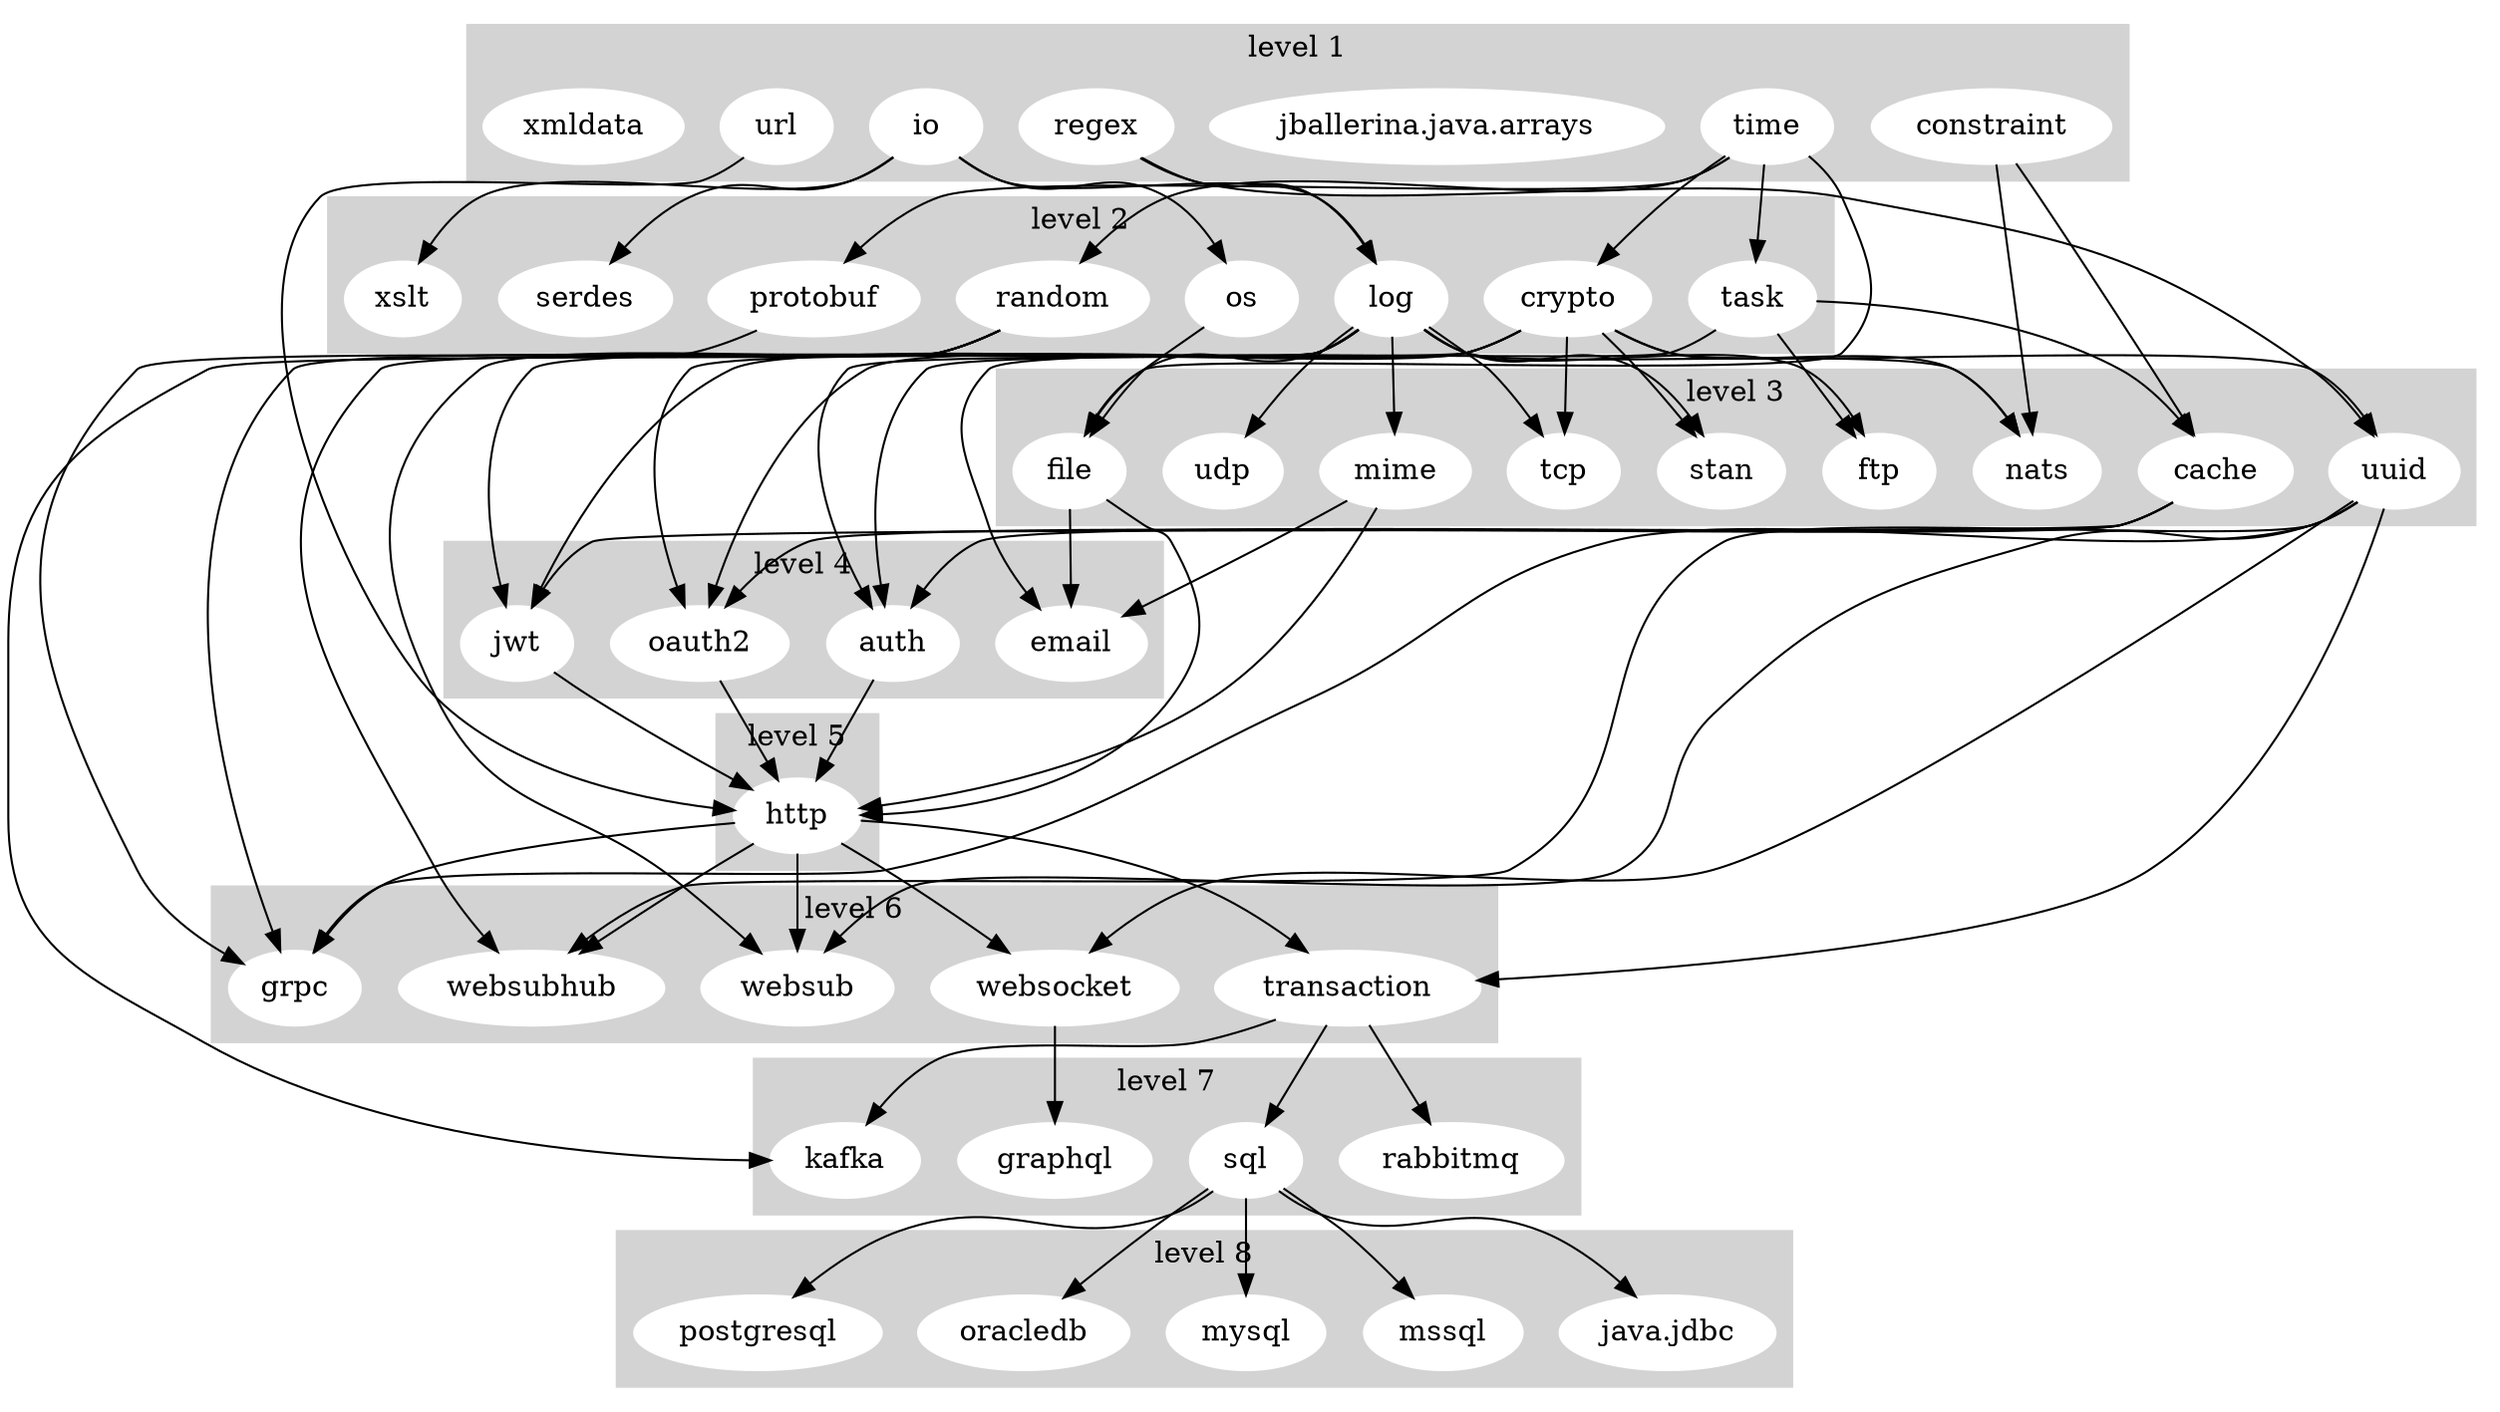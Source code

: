digraph "Stdlib Dependency Graph" {
	subgraph cluster_1 {
		node [color=white style=filled]
		color=lightgrey style=filled
		constraint
		io
		"jballerina.java.arrays"
		regex
		time
		url
		xmldata
		label="level 1"
	}
	subgraph cluster_2 {
		node [color=white style=filled]
		color=lightgrey style=filled
		crypto
		log
		os
		protobuf
		random
		serdes
		task
		xslt
		label="level 2"
	}
	subgraph cluster_3 {
		node [color=white style=filled]
		color=lightgrey style=filled
		cache
		file
		ftp
		mime
		nats
		stan
		tcp
		udp
		uuid
		label="level 3"
	}
	subgraph cluster_4 {
		node [color=white style=filled]
		color=lightgrey style=filled
		auth
		email
		jwt
		oauth2
		label="level 4"
	}
	subgraph cluster_5 {
		node [color=white style=filled]
		color=lightgrey style=filled
		http
		label="level 5"
	}
	subgraph cluster_6 {
		node [color=white style=filled]
		color=lightgrey style=filled
		grpc
		transaction
		websocket
		websub
		websubhub
		label="level 6"
	}
	subgraph cluster_7 {
		node [color=white style=filled]
		color=lightgrey style=filled
		graphql
		kafka
		rabbitmq
		sql
		label="level 7"
	}
	subgraph cluster_8 {
		node [color=white style=filled]
		color=lightgrey style=filled
		"java.jdbc"
		mssql
		mysql
		oracledb
		postgresql
		label="level 8"
	}
	constraint -> cache
	constraint -> nats
	io -> log
	io -> os
	io -> serdes
	io -> xslt
	regex -> log
	regex -> uuid
	time -> crypto
	time -> file
	time -> protobuf
	time -> random
	time -> task
	url -> http
	crypto -> auth
	crypto -> jwt
	crypto -> nats
	crypto -> oauth2
	crypto -> stan
	crypto -> tcp
	crypto -> uuid
	log -> auth
	log -> file
	log -> ftp
	log -> jwt
	log -> mime
	log -> nats
	log -> oauth2
	log -> stan
	log -> tcp
	log -> udp
	os -> file
	protobuf -> grpc
	random -> grpc
	random -> kafka
	random -> websub
	random -> websubhub
	task -> cache
	task -> email
	task -> ftp
	cache -> auth
	cache -> jwt
	cache -> oauth2
	file -> email
	file -> http
	mime -> email
	mime -> http
	uuid -> grpc
	uuid -> transaction
	uuid -> websocket
	uuid -> websub
	uuid -> websubhub
	auth -> http
	jwt -> http
	oauth2 -> http
	http -> grpc
	http -> transaction
	http -> websocket
	http -> websub
	http -> websubhub
	transaction -> kafka
	transaction -> rabbitmq
	transaction -> sql
	websocket -> graphql
	sql -> "java.jdbc"
	sql -> mssql
	sql -> mysql
	sql -> oracledb
	sql -> postgresql
}
